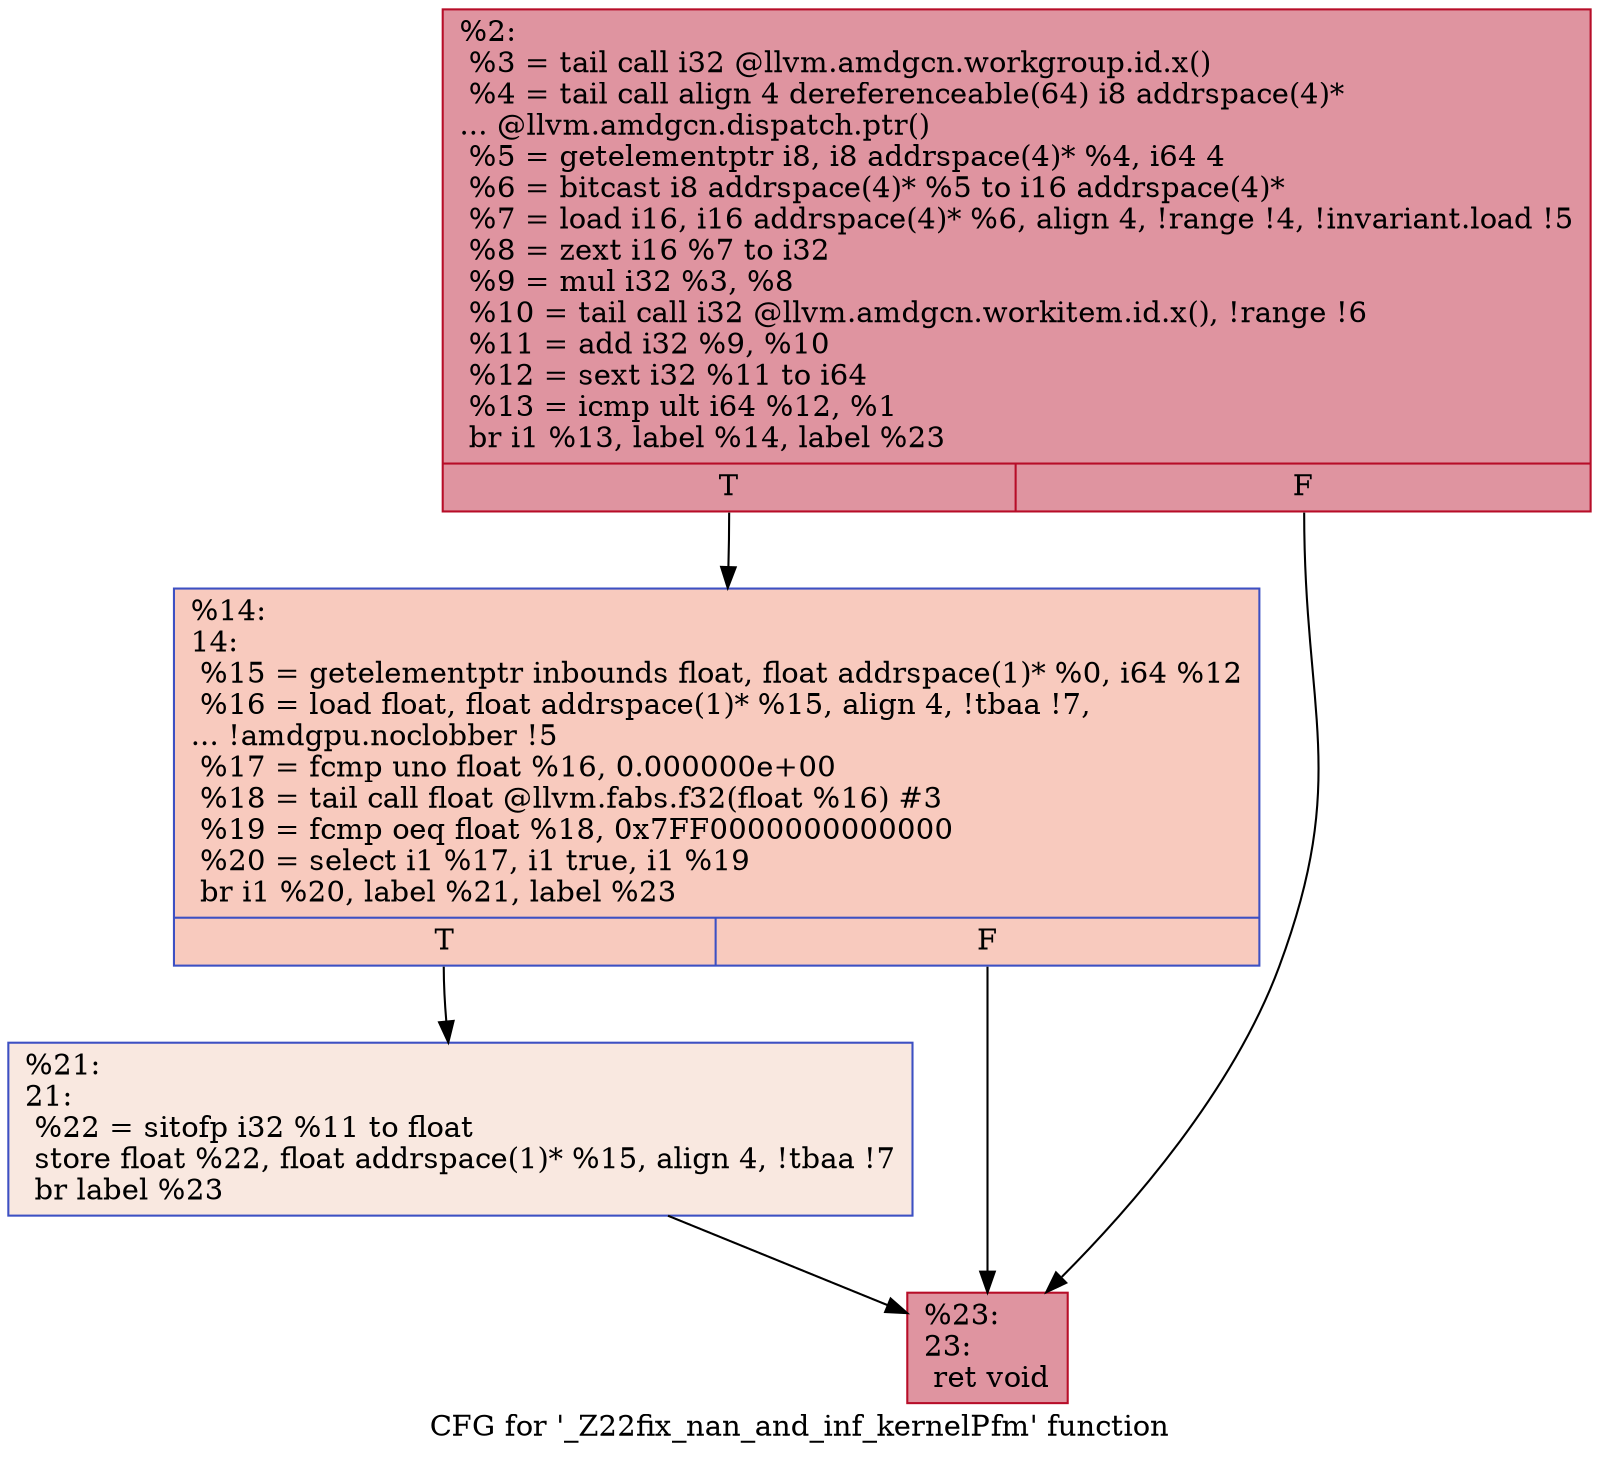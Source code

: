 digraph "CFG for '_Z22fix_nan_and_inf_kernelPfm' function" {
	label="CFG for '_Z22fix_nan_and_inf_kernelPfm' function";

	Node0x45a0170 [shape=record,color="#b70d28ff", style=filled, fillcolor="#b70d2870",label="{%2:\l  %3 = tail call i32 @llvm.amdgcn.workgroup.id.x()\l  %4 = tail call align 4 dereferenceable(64) i8 addrspace(4)*\l... @llvm.amdgcn.dispatch.ptr()\l  %5 = getelementptr i8, i8 addrspace(4)* %4, i64 4\l  %6 = bitcast i8 addrspace(4)* %5 to i16 addrspace(4)*\l  %7 = load i16, i16 addrspace(4)* %6, align 4, !range !4, !invariant.load !5\l  %8 = zext i16 %7 to i32\l  %9 = mul i32 %3, %8\l  %10 = tail call i32 @llvm.amdgcn.workitem.id.x(), !range !6\l  %11 = add i32 %9, %10\l  %12 = sext i32 %11 to i64\l  %13 = icmp ult i64 %12, %1\l  br i1 %13, label %14, label %23\l|{<s0>T|<s1>F}}"];
	Node0x45a0170:s0 -> Node0x45a20e0;
	Node0x45a0170:s1 -> Node0x45a2170;
	Node0x45a20e0 [shape=record,color="#3d50c3ff", style=filled, fillcolor="#ef886b70",label="{%14:\l14:                                               \l  %15 = getelementptr inbounds float, float addrspace(1)* %0, i64 %12\l  %16 = load float, float addrspace(1)* %15, align 4, !tbaa !7,\l... !amdgpu.noclobber !5\l  %17 = fcmp uno float %16, 0.000000e+00\l  %18 = tail call float @llvm.fabs.f32(float %16) #3\l  %19 = fcmp oeq float %18, 0x7FF0000000000000\l  %20 = select i1 %17, i1 true, i1 %19\l  br i1 %20, label %21, label %23\l|{<s0>T|<s1>F}}"];
	Node0x45a20e0:s0 -> Node0x45a3a30;
	Node0x45a20e0:s1 -> Node0x45a2170;
	Node0x45a3a30 [shape=record,color="#3d50c3ff", style=filled, fillcolor="#f1ccb870",label="{%21:\l21:                                               \l  %22 = sitofp i32 %11 to float\l  store float %22, float addrspace(1)* %15, align 4, !tbaa !7\l  br label %23\l}"];
	Node0x45a3a30 -> Node0x45a2170;
	Node0x45a2170 [shape=record,color="#b70d28ff", style=filled, fillcolor="#b70d2870",label="{%23:\l23:                                               \l  ret void\l}"];
}
